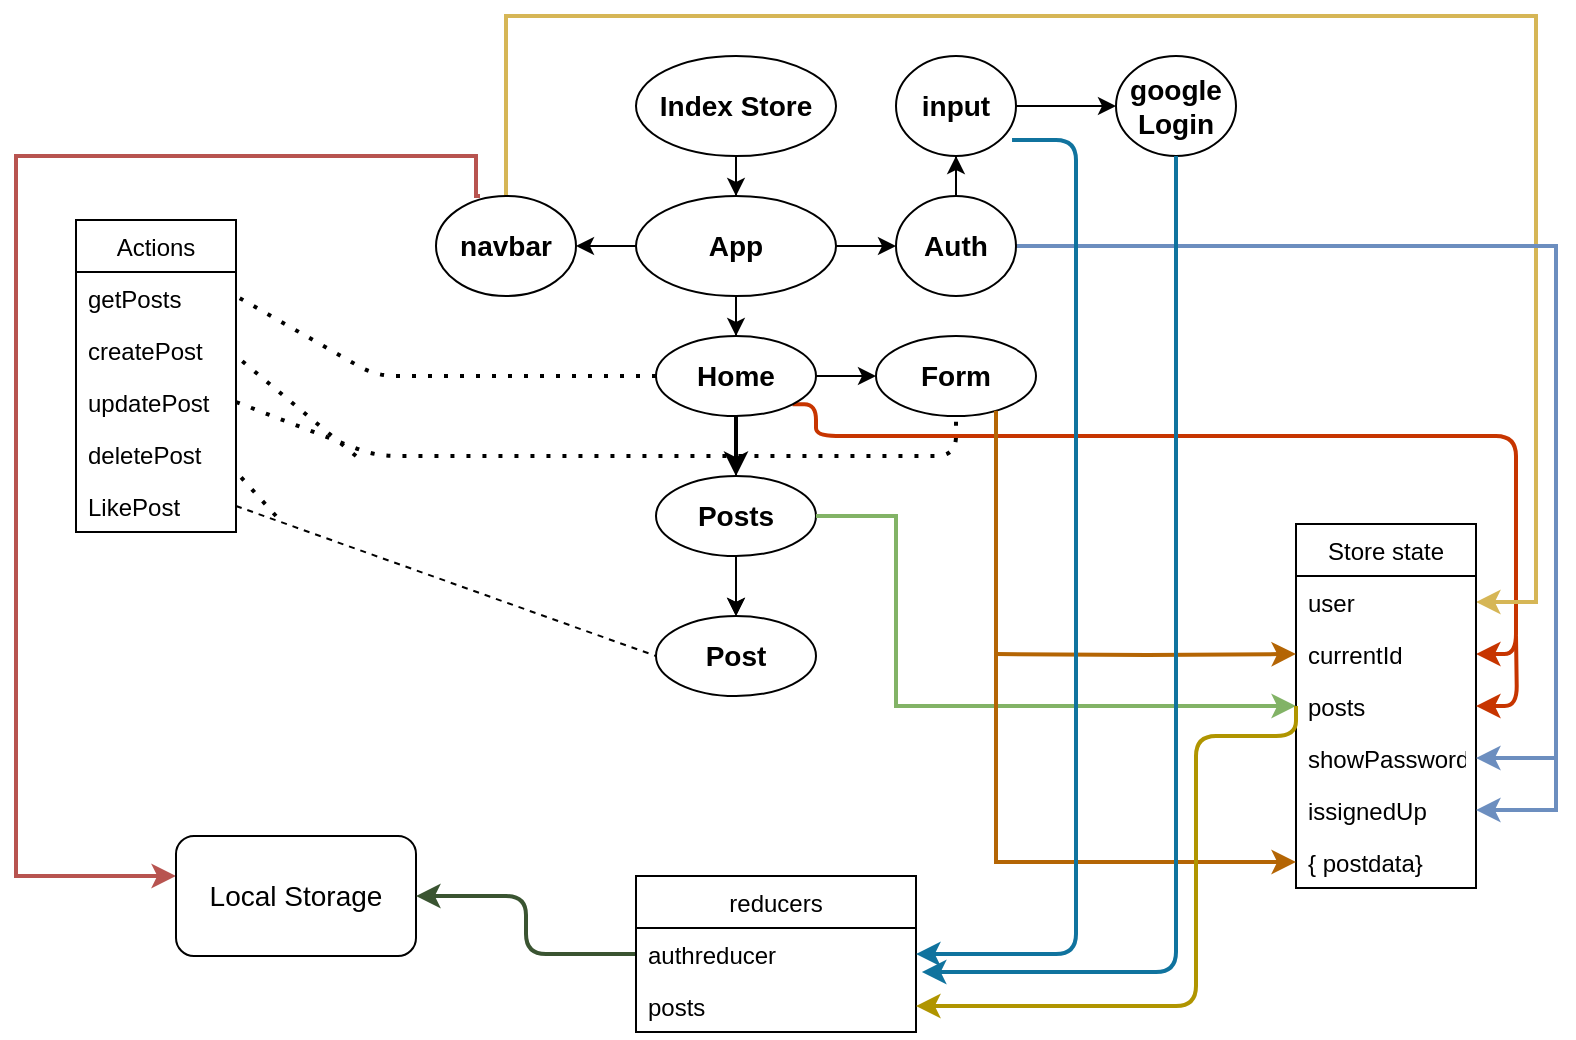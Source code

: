 <mxfile version="14.2.4" type="embed">
    <diagram id="-n5q2nWEKpgI46yNpKn-" name="Page-1">
        <mxGraphModel dx="1006" dy="592" grid="1" gridSize="10" guides="1" tooltips="1" connect="1" arrows="1" fold="1" page="1" pageScale="1" pageWidth="850" pageHeight="1100" math="0" shadow="0">
            <root>
                <mxCell id="0"/>
                <mxCell id="1" parent="0"/>
                <mxCell id="67" style="edgeStyle=orthogonalEdgeStyle;orthogonalLoop=1;jettySize=auto;html=1;fillColor=#fa6800;strokeColor=#C73500;rounded=1;strokeWidth=2;entryX=1;entryY=0.5;entryDx=0;entryDy=0;exitX=1;exitY=1;exitDx=0;exitDy=0;" edge="1" parent="1" source="5" target="48">
                    <mxGeometry relative="1" as="geometry">
                        <mxPoint x="510" y="330" as="sourcePoint"/>
                        <mxPoint x="660" y="330" as="targetPoint"/>
                        <Array as="points">
                            <mxPoint x="470" y="254"/>
                            <mxPoint x="470" y="270"/>
                            <mxPoint x="820" y="270"/>
                            <mxPoint x="820" y="379"/>
                        </Array>
                    </mxGeometry>
                </mxCell>
                <mxCell id="55" style="edgeStyle=orthogonalEdgeStyle;rounded=0;orthogonalLoop=1;jettySize=auto;html=1;exitX=0.3;exitY=-0.02;exitDx=0;exitDy=0;entryX=0;entryY=0.333;entryDx=0;entryDy=0;entryPerimeter=0;exitPerimeter=0;gradientColor=#ea6b66;fillColor=#f8cecc;strokeColor=#b85450;strokeWidth=2;" edge="1" parent="1" source="9" target="54">
                    <mxGeometry relative="1" as="geometry">
                        <mxPoint x="315" y="150" as="sourcePoint"/>
                        <Array as="points">
                            <mxPoint x="301" y="150"/>
                            <mxPoint x="300" y="150"/>
                            <mxPoint x="300" y="130"/>
                            <mxPoint x="70" y="130"/>
                            <mxPoint x="70" y="490"/>
                        </Array>
                    </mxGeometry>
                </mxCell>
                <mxCell id="4" value="" style="edgeStyle=orthogonalEdgeStyle;rounded=0;orthogonalLoop=1;jettySize=auto;html=1;" edge="1" parent="1" source="2" target="3">
                    <mxGeometry relative="1" as="geometry"/>
                </mxCell>
                <mxCell id="2" value="&lt;font style=&quot;font-size: 14px&quot;&gt;&lt;b&gt;Index Store&lt;/b&gt;&lt;/font&gt;" style="ellipse;whiteSpace=wrap;html=1;" vertex="1" parent="1">
                    <mxGeometry x="380" y="80" width="100" height="50" as="geometry"/>
                </mxCell>
                <mxCell id="7" value="" style="edgeStyle=orthogonalEdgeStyle;rounded=0;orthogonalLoop=1;jettySize=auto;html=1;" edge="1" parent="1" source="3" target="6">
                    <mxGeometry relative="1" as="geometry"/>
                </mxCell>
                <mxCell id="8" value="" style="edgeStyle=orthogonalEdgeStyle;rounded=0;orthogonalLoop=1;jettySize=auto;html=1;" edge="1" parent="1" source="3" target="5">
                    <mxGeometry relative="1" as="geometry"/>
                </mxCell>
                <mxCell id="44" value="" style="edgeStyle=orthogonalEdgeStyle;rounded=0;orthogonalLoop=1;jettySize=auto;html=1;" edge="1" parent="1" source="3" target="9">
                    <mxGeometry relative="1" as="geometry"/>
                </mxCell>
                <mxCell id="3" value="&lt;font style=&quot;font-size: 14px&quot;&gt;&lt;b&gt;App&lt;/b&gt;&lt;/font&gt;" style="ellipse;whiteSpace=wrap;html=1;" vertex="1" parent="1">
                    <mxGeometry x="380" y="150" width="100" height="50" as="geometry"/>
                </mxCell>
                <mxCell id="13" value="" style="edgeStyle=orthogonalEdgeStyle;rounded=0;orthogonalLoop=1;jettySize=auto;html=1;" edge="1" parent="1" source="5" target="12">
                    <mxGeometry relative="1" as="geometry"/>
                </mxCell>
                <mxCell id="16" value="" style="edgeStyle=orthogonalEdgeStyle;rounded=0;orthogonalLoop=1;jettySize=auto;html=1;" edge="1" parent="1" source="5" target="15">
                    <mxGeometry relative="1" as="geometry"/>
                </mxCell>
                <mxCell id="81" value="" style="edgeStyle=orthogonalEdgeStyle;rounded=1;orthogonalLoop=1;jettySize=auto;html=1;strokeWidth=2;entryX=0.5;entryY=0;entryDx=0;entryDy=0;" edge="1" parent="1" source="5" target="11">
                    <mxGeometry relative="1" as="geometry"/>
                </mxCell>
                <mxCell id="5" value="&lt;font style=&quot;font-size: 14px&quot;&gt;&lt;b&gt;Home&lt;/b&gt;&lt;/font&gt;" style="ellipse;whiteSpace=wrap;html=1;" vertex="1" parent="1">
                    <mxGeometry x="390" y="220" width="80" height="40" as="geometry"/>
                </mxCell>
                <mxCell id="20" value="" style="edgeStyle=orthogonalEdgeStyle;rounded=0;orthogonalLoop=1;jettySize=auto;html=1;" edge="1" parent="1" source="6" target="17">
                    <mxGeometry relative="1" as="geometry"/>
                </mxCell>
                <mxCell id="58" style="edgeStyle=orthogonalEdgeStyle;orthogonalLoop=1;jettySize=auto;html=1;exitX=0.5;exitY=0;exitDx=0;exitDy=0;entryX=1;entryY=0.5;entryDx=0;entryDy=0;fillColor=#fff2cc;strokeColor=#d6b656;rounded=0;strokeWidth=2;gradientColor=#ffd966;" edge="1" parent="1" source="9" target="47">
                    <mxGeometry relative="1" as="geometry">
                        <Array as="points">
                            <mxPoint x="315" y="60"/>
                            <mxPoint x="830" y="60"/>
                            <mxPoint x="830" y="353"/>
                        </Array>
                    </mxGeometry>
                </mxCell>
                <mxCell id="9" value="&lt;font style=&quot;font-size: 14px&quot;&gt;&lt;b&gt;navbar&lt;/b&gt;&lt;/font&gt;" style="ellipse;whiteSpace=wrap;html=1;" vertex="1" parent="1">
                    <mxGeometry x="280" y="150" width="70" height="50" as="geometry"/>
                </mxCell>
                <object label="" post="" setCurrentId="" id="14">
                    <mxCell style="edgeStyle=orthogonalEdgeStyle;rounded=0;orthogonalLoop=1;jettySize=auto;html=1;" edge="1" parent="1" source="11" target="12">
                        <mxGeometry relative="1" as="geometry"/>
                    </mxCell>
                </object>
                <mxCell id="11" value="&lt;font style=&quot;font-size: 14px&quot;&gt;&lt;b&gt;Posts&lt;/b&gt;&lt;/font&gt;" style="ellipse;whiteSpace=wrap;html=1;" vertex="1" parent="1">
                    <mxGeometry x="390" y="290" width="80" height="40" as="geometry"/>
                </mxCell>
                <mxCell id="12" value="&lt;font style=&quot;font-size: 14px&quot;&gt;&lt;b&gt;Post&lt;/b&gt;&lt;/font&gt;" style="ellipse;whiteSpace=wrap;html=1;" vertex="1" parent="1">
                    <mxGeometry x="390" y="360" width="80" height="40" as="geometry"/>
                </mxCell>
                <mxCell id="15" value="&lt;font style=&quot;font-size: 14px&quot;&gt;&lt;b&gt;Form&lt;/b&gt;&lt;/font&gt;" style="ellipse;whiteSpace=wrap;html=1;" vertex="1" parent="1">
                    <mxGeometry x="500" y="220" width="80" height="40" as="geometry"/>
                </mxCell>
                <mxCell id="45" value="" style="edgeStyle=orthogonalEdgeStyle;rounded=0;orthogonalLoop=1;jettySize=auto;html=1;" edge="1" parent="1" source="17" target="21">
                    <mxGeometry relative="1" as="geometry"/>
                </mxCell>
                <mxCell id="17" value="&lt;span style=&quot;font-size: 14px&quot;&gt;&lt;b&gt;input&lt;/b&gt;&lt;/span&gt;" style="ellipse;whiteSpace=wrap;html=1;" vertex="1" parent="1">
                    <mxGeometry x="510" y="80" width="60" height="50" as="geometry"/>
                </mxCell>
                <mxCell id="21" value="&lt;span style=&quot;font-size: 14px&quot;&gt;&lt;b&gt;google&lt;br&gt;Login&lt;/b&gt;&lt;/span&gt;" style="ellipse;whiteSpace=wrap;html=1;" vertex="1" parent="1">
                    <mxGeometry x="620" y="80" width="60" height="50" as="geometry"/>
                </mxCell>
                <mxCell id="22" value="Actions" style="swimlane;fontStyle=0;childLayout=stackLayout;horizontal=1;startSize=26;fillColor=none;horizontalStack=0;resizeParent=1;resizeParentMax=0;resizeLast=0;collapsible=1;marginBottom=0;" vertex="1" parent="1">
                    <mxGeometry x="100" y="162" width="80" height="156" as="geometry">
                        <mxRectangle y="120" width="70" height="26" as="alternateBounds"/>
                    </mxGeometry>
                </mxCell>
                <mxCell id="23" value="getPosts" style="text;strokeColor=none;fillColor=none;align=left;verticalAlign=top;spacingLeft=4;spacingRight=4;overflow=hidden;rotatable=0;points=[[0,0.5],[1,0.5]];portConstraint=eastwest;" vertex="1" parent="22">
                    <mxGeometry y="26" width="80" height="26" as="geometry"/>
                </mxCell>
                <mxCell id="24" value="createPost" style="text;strokeColor=none;fillColor=none;align=left;verticalAlign=top;spacingLeft=4;spacingRight=4;overflow=hidden;rotatable=0;points=[[0,0.5],[1,0.5]];portConstraint=eastwest;" vertex="1" parent="22">
                    <mxGeometry y="52" width="80" height="26" as="geometry"/>
                </mxCell>
                <mxCell id="25" value="updatePost" style="text;strokeColor=none;fillColor=none;align=left;verticalAlign=top;spacingLeft=4;spacingRight=4;overflow=hidden;rotatable=0;points=[[0,0.5],[1,0.5]];portConstraint=eastwest;" vertex="1" parent="22">
                    <mxGeometry y="78" width="80" height="26" as="geometry"/>
                </mxCell>
                <mxCell id="28" value="deletePost&#10;" style="text;strokeColor=none;fillColor=none;align=left;verticalAlign=top;spacingLeft=4;spacingRight=4;overflow=hidden;rotatable=0;points=[[0,0.5],[1,0.5]];portConstraint=eastwest;" vertex="1" parent="22">
                    <mxGeometry y="104" width="80" height="26" as="geometry"/>
                </mxCell>
                <mxCell id="29" value="LikePost&#10;" style="text;strokeColor=none;fillColor=none;align=left;verticalAlign=top;spacingLeft=4;spacingRight=4;overflow=hidden;rotatable=0;points=[[0,0.5],[1,0.5]];portConstraint=eastwest;" vertex="1" parent="22">
                    <mxGeometry y="130" width="80" height="26" as="geometry"/>
                </mxCell>
                <mxCell id="32" style="edgeStyle=orthogonalEdgeStyle;rounded=0;orthogonalLoop=1;jettySize=auto;html=1;exitX=1;exitY=0.5;exitDx=0;exitDy=0;" edge="1" parent="22" source="24" target="24">
                    <mxGeometry relative="1" as="geometry"/>
                </mxCell>
                <mxCell id="34" style="edgeStyle=orthogonalEdgeStyle;rounded=0;orthogonalLoop=1;jettySize=auto;html=1;exitX=1;exitY=0.5;exitDx=0;exitDy=0;" edge="1" parent="22" source="25" target="25">
                    <mxGeometry relative="1" as="geometry"/>
                </mxCell>
                <mxCell id="37" value="" style="endArrow=none;dashed=1;html=1;entryX=0;entryY=0.5;entryDx=0;entryDy=0;exitX=1;exitY=0.5;exitDx=0;exitDy=0;" edge="1" parent="1" source="29" target="12">
                    <mxGeometry width="50" height="50" relative="1" as="geometry">
                        <mxPoint x="210" y="330" as="sourcePoint"/>
                        <mxPoint x="300" y="355" as="targetPoint"/>
                    </mxGeometry>
                </mxCell>
                <mxCell id="38" value="" style="endArrow=none;dashed=1;html=1;dashPattern=1 3;strokeWidth=2;entryX=1.013;entryY=0.885;entryDx=0;entryDy=0;entryPerimeter=0;" edge="1" parent="1" target="28">
                    <mxGeometry width="50" height="50" relative="1" as="geometry">
                        <mxPoint x="200" y="310" as="sourcePoint"/>
                        <mxPoint x="450" y="270" as="targetPoint"/>
                        <Array as="points">
                            <mxPoint x="200" y="310"/>
                        </Array>
                    </mxGeometry>
                </mxCell>
                <mxCell id="39" value="" style="endArrow=none;dashed=1;html=1;dashPattern=1 3;strokeWidth=2;exitX=1;exitY=0.5;exitDx=0;exitDy=0;entryX=0.5;entryY=1;entryDx=0;entryDy=0;" edge="1" parent="1" source="25" target="15">
                    <mxGeometry width="50" height="50" relative="1" as="geometry">
                        <mxPoint x="350" y="310" as="sourcePoint"/>
                        <mxPoint x="540" y="270" as="targetPoint"/>
                        <Array as="points">
                            <mxPoint x="250" y="280"/>
                            <mxPoint x="540" y="280"/>
                        </Array>
                    </mxGeometry>
                </mxCell>
                <mxCell id="41" value="" style="endArrow=none;dashed=1;html=1;dashPattern=1 3;strokeWidth=2;" edge="1" parent="1">
                    <mxGeometry width="50" height="50" relative="1" as="geometry">
                        <mxPoint x="240" y="280" as="sourcePoint"/>
                        <mxPoint x="180" y="230" as="targetPoint"/>
                        <Array as="points"/>
                    </mxGeometry>
                </mxCell>
                <mxCell id="43" value="" style="endArrow=none;dashed=1;html=1;dashPattern=1 3;strokeWidth=2;exitX=0;exitY=0.5;exitDx=0;exitDy=0;" edge="1" parent="1" source="5">
                    <mxGeometry width="50" height="50" relative="1" as="geometry">
                        <mxPoint x="230" y="220" as="sourcePoint"/>
                        <mxPoint x="180" y="200" as="targetPoint"/>
                        <Array as="points">
                            <mxPoint x="250" y="240"/>
                        </Array>
                    </mxGeometry>
                </mxCell>
                <mxCell id="46" value="Store state" style="swimlane;fontStyle=0;childLayout=stackLayout;horizontal=1;startSize=26;fillColor=none;horizontalStack=0;resizeParent=1;resizeParentMax=0;resizeLast=0;collapsible=1;marginBottom=0;" vertex="1" parent="1">
                    <mxGeometry x="710" y="314" width="90" height="182" as="geometry">
                        <mxRectangle y="120" width="70" height="26" as="alternateBounds"/>
                    </mxGeometry>
                </mxCell>
                <mxCell id="47" value="user" style="text;strokeColor=none;fillColor=none;align=left;verticalAlign=top;spacingLeft=4;spacingRight=4;overflow=hidden;rotatable=0;points=[[0,0.5],[1,0.5]];portConstraint=eastwest;" vertex="1" parent="46">
                    <mxGeometry y="26" width="90" height="26" as="geometry"/>
                </mxCell>
                <mxCell id="48" value="currentId" style="text;strokeColor=none;fillColor=none;align=left;verticalAlign=top;spacingLeft=4;spacingRight=4;overflow=hidden;rotatable=0;points=[[0,0.5],[1,0.5]];portConstraint=eastwest;" vertex="1" parent="46">
                    <mxGeometry y="52" width="90" height="26" as="geometry"/>
                </mxCell>
                <mxCell id="49" value="posts" style="text;strokeColor=none;fillColor=none;align=left;verticalAlign=top;spacingLeft=4;spacingRight=4;overflow=hidden;rotatable=0;points=[[0,0.5],[1,0.5]];portConstraint=eastwest;" vertex="1" parent="46">
                    <mxGeometry y="78" width="90" height="26" as="geometry"/>
                </mxCell>
                <mxCell id="50" value="showPassword" style="text;strokeColor=none;fillColor=none;align=left;verticalAlign=top;spacingLeft=4;spacingRight=4;overflow=hidden;rotatable=0;points=[[0,0.5],[1,0.5]];portConstraint=eastwest;" vertex="1" parent="46">
                    <mxGeometry y="104" width="90" height="26" as="geometry"/>
                </mxCell>
                <mxCell id="51" value="issignedUp" style="text;strokeColor=none;fillColor=none;align=left;verticalAlign=top;spacingLeft=4;spacingRight=4;overflow=hidden;rotatable=0;points=[[0,0.5],[1,0.5]];portConstraint=eastwest;" vertex="1" parent="46">
                    <mxGeometry y="130" width="90" height="26" as="geometry"/>
                </mxCell>
                <mxCell id="53" style="edgeStyle=orthogonalEdgeStyle;rounded=0;orthogonalLoop=1;jettySize=auto;html=1;exitX=1;exitY=0.5;exitDx=0;exitDy=0;" edge="1" parent="46" source="49" target="49">
                    <mxGeometry relative="1" as="geometry"/>
                </mxCell>
                <mxCell id="63" value="{ postdata}" style="text;strokeColor=none;fillColor=none;align=left;verticalAlign=top;spacingLeft=4;spacingRight=4;overflow=hidden;rotatable=0;points=[[0,0.5],[1,0.5]];portConstraint=eastwest;" vertex="1" parent="46">
                    <mxGeometry y="156" width="90" height="26" as="geometry"/>
                </mxCell>
                <mxCell id="52" style="edgeStyle=orthogonalEdgeStyle;rounded=0;orthogonalLoop=1;jettySize=auto;html=1;exitX=1;exitY=0.5;exitDx=0;exitDy=0;" edge="1" parent="46" source="48" target="48">
                    <mxGeometry relative="1" as="geometry"/>
                </mxCell>
                <mxCell id="54" value="&lt;font style=&quot;font-size: 14px&quot;&gt;Local Storage&lt;/font&gt;" style="rounded=1;whiteSpace=wrap;html=1;" vertex="1" parent="1">
                    <mxGeometry x="150" y="470" width="120" height="60" as="geometry"/>
                </mxCell>
                <mxCell id="59" style="edgeStyle=orthogonalEdgeStyle;orthogonalLoop=1;jettySize=auto;html=1;entryX=1;entryY=0.5;entryDx=0;entryDy=0;fillColor=#dae8fc;strokeColor=#6c8ebf;rounded=0;strokeWidth=2;gradientColor=#7ea6e0;exitX=1;exitY=0.5;exitDx=0;exitDy=0;" edge="1" parent="1" source="6" target="50">
                    <mxGeometry relative="1" as="geometry">
                        <mxPoint x="380" y="170" as="sourcePoint"/>
                        <mxPoint x="810" y="349" as="targetPoint"/>
                        <Array as="points">
                            <mxPoint x="840" y="175"/>
                            <mxPoint x="840" y="431"/>
                        </Array>
                    </mxGeometry>
                </mxCell>
                <mxCell id="6" value="&lt;font style=&quot;font-size: 14px&quot;&gt;&lt;b&gt;Auth&lt;/b&gt;&lt;/font&gt;" style="ellipse;whiteSpace=wrap;html=1;" vertex="1" parent="1">
                    <mxGeometry x="510" y="150" width="60" height="50" as="geometry"/>
                </mxCell>
                <mxCell id="61" style="edgeStyle=orthogonalEdgeStyle;orthogonalLoop=1;jettySize=auto;html=1;entryX=1;entryY=0.5;entryDx=0;entryDy=0;fillColor=#dae8fc;strokeColor=#6c8ebf;rounded=0;strokeWidth=2;gradientColor=#7ea6e0;" edge="1" parent="1" target="51">
                    <mxGeometry relative="1" as="geometry">
                        <mxPoint x="840" y="430" as="sourcePoint"/>
                        <mxPoint x="840" y="500" as="targetPoint"/>
                        <Array as="points">
                            <mxPoint x="840" y="457"/>
                        </Array>
                    </mxGeometry>
                </mxCell>
                <mxCell id="62" style="edgeStyle=orthogonalEdgeStyle;orthogonalLoop=1;jettySize=auto;html=1;entryX=0;entryY=0.5;entryDx=0;entryDy=0;fillColor=#d5e8d4;strokeColor=#82b366;rounded=0;strokeWidth=2;gradientColor=#97d077;exitX=1;exitY=0.5;exitDx=0;exitDy=0;" edge="1" parent="1" source="11" target="49">
                    <mxGeometry relative="1" as="geometry">
                        <mxPoint x="580" y="185" as="sourcePoint"/>
                        <mxPoint x="810" y="479" as="targetPoint"/>
                        <Array as="points">
                            <mxPoint x="510" y="310"/>
                            <mxPoint x="510" y="405"/>
                        </Array>
                    </mxGeometry>
                </mxCell>
                <mxCell id="65" style="edgeStyle=orthogonalEdgeStyle;orthogonalLoop=1;jettySize=auto;html=1;fillColor=#fad7ac;strokeColor=#b46504;rounded=0;strokeWidth=2;entryX=0;entryY=0.5;entryDx=0;entryDy=0;" edge="1" parent="1" source="15" target="63">
                    <mxGeometry relative="1" as="geometry">
                        <mxPoint x="560" y="260" as="sourcePoint"/>
                        <mxPoint x="640" y="490" as="targetPoint"/>
                        <Array as="points">
                            <mxPoint x="560" y="483"/>
                        </Array>
                    </mxGeometry>
                </mxCell>
                <mxCell id="66" style="edgeStyle=orthogonalEdgeStyle;orthogonalLoop=1;jettySize=auto;html=1;fillColor=#fad7ac;strokeColor=#b46504;rounded=0;strokeWidth=2;entryX=0;entryY=0.5;entryDx=0;entryDy=0;" edge="1" parent="1" target="48">
                    <mxGeometry relative="1" as="geometry">
                        <mxPoint x="560" y="379" as="sourcePoint"/>
                        <mxPoint x="720" y="493" as="targetPoint"/>
                    </mxGeometry>
                </mxCell>
                <mxCell id="68" style="edgeStyle=orthogonalEdgeStyle;orthogonalLoop=1;jettySize=auto;html=1;fillColor=#fa6800;strokeColor=#C73500;rounded=1;strokeWidth=2;entryX=1;entryY=0.5;entryDx=0;entryDy=0;" edge="1" parent="1" target="49">
                    <mxGeometry relative="1" as="geometry">
                        <mxPoint x="820" y="370" as="sourcePoint"/>
                        <mxPoint x="810" y="389" as="targetPoint"/>
                        <Array as="points"/>
                    </mxGeometry>
                </mxCell>
                <mxCell id="74" value="" style="edgeStyle=orthogonalEdgeStyle;rounded=1;orthogonalLoop=1;jettySize=auto;html=1;strokeWidth=2;fillColor=#6d8764;strokeColor=#3A5431;" edge="1" parent="1" source="70" target="54">
                    <mxGeometry relative="1" as="geometry"/>
                </mxCell>
                <mxCell id="70" value="reducers" style="swimlane;fontStyle=0;childLayout=stackLayout;horizontal=1;startSize=26;fillColor=none;horizontalStack=0;resizeParent=1;resizeParentMax=0;resizeLast=0;collapsible=1;marginBottom=0;" vertex="1" parent="1">
                    <mxGeometry x="380" y="490" width="140" height="78" as="geometry"/>
                </mxCell>
                <mxCell id="71" value="authreducer" style="text;strokeColor=none;fillColor=none;align=left;verticalAlign=top;spacingLeft=4;spacingRight=4;overflow=hidden;rotatable=0;points=[[0,0.5],[1,0.5]];portConstraint=eastwest;" vertex="1" parent="70">
                    <mxGeometry y="26" width="140" height="26" as="geometry"/>
                </mxCell>
                <mxCell id="72" value="posts" style="text;strokeColor=none;fillColor=none;align=left;verticalAlign=top;spacingLeft=4;spacingRight=4;overflow=hidden;rotatable=0;points=[[0,0.5],[1,0.5]];portConstraint=eastwest;" vertex="1" parent="70">
                    <mxGeometry y="52" width="140" height="26" as="geometry"/>
                </mxCell>
                <mxCell id="79" value="" style="edgeStyle=orthogonalEdgeStyle;rounded=1;orthogonalLoop=1;jettySize=auto;html=1;strokeWidth=2;fillColor=#b1ddf0;strokeColor=#10739e;exitX=0.5;exitY=1;exitDx=0;exitDy=0;entryX=1.021;entryY=0.846;entryDx=0;entryDy=0;entryPerimeter=0;" edge="1" parent="1" source="21" target="71">
                    <mxGeometry relative="1" as="geometry">
                        <mxPoint x="280" y="510" as="sourcePoint"/>
                        <mxPoint x="390" y="539" as="targetPoint"/>
                    </mxGeometry>
                </mxCell>
                <mxCell id="80" value="" style="edgeStyle=orthogonalEdgeStyle;rounded=1;orthogonalLoop=1;jettySize=auto;html=1;strokeWidth=2;fillColor=#b1ddf0;strokeColor=#10739e;exitX=0.967;exitY=0.84;exitDx=0;exitDy=0;entryX=1;entryY=0.5;entryDx=0;entryDy=0;exitPerimeter=0;" edge="1" parent="1" source="17" target="71">
                    <mxGeometry relative="1" as="geometry">
                        <mxPoint x="660" y="140" as="sourcePoint"/>
                        <mxPoint x="532.94" y="547.996" as="targetPoint"/>
                        <Array as="points">
                            <mxPoint x="600" y="122"/>
                            <mxPoint x="600" y="529"/>
                        </Array>
                    </mxGeometry>
                </mxCell>
                <mxCell id="77" value="" style="edgeStyle=orthogonalEdgeStyle;rounded=1;orthogonalLoop=1;jettySize=auto;html=1;strokeWidth=2;exitX=0;exitY=0.5;exitDx=0;exitDy=0;entryX=1;entryY=0.5;entryDx=0;entryDy=0;fillColor=#e3c800;strokeColor=#B09500;" edge="1" parent="1" source="49" target="72">
                    <mxGeometry relative="1" as="geometry">
                        <Array as="points">
                            <mxPoint x="710" y="420"/>
                            <mxPoint x="660" y="420"/>
                            <mxPoint x="660" y="555"/>
                        </Array>
                    </mxGeometry>
                </mxCell>
            </root>
        </mxGraphModel>
    </diagram>
</mxfile>